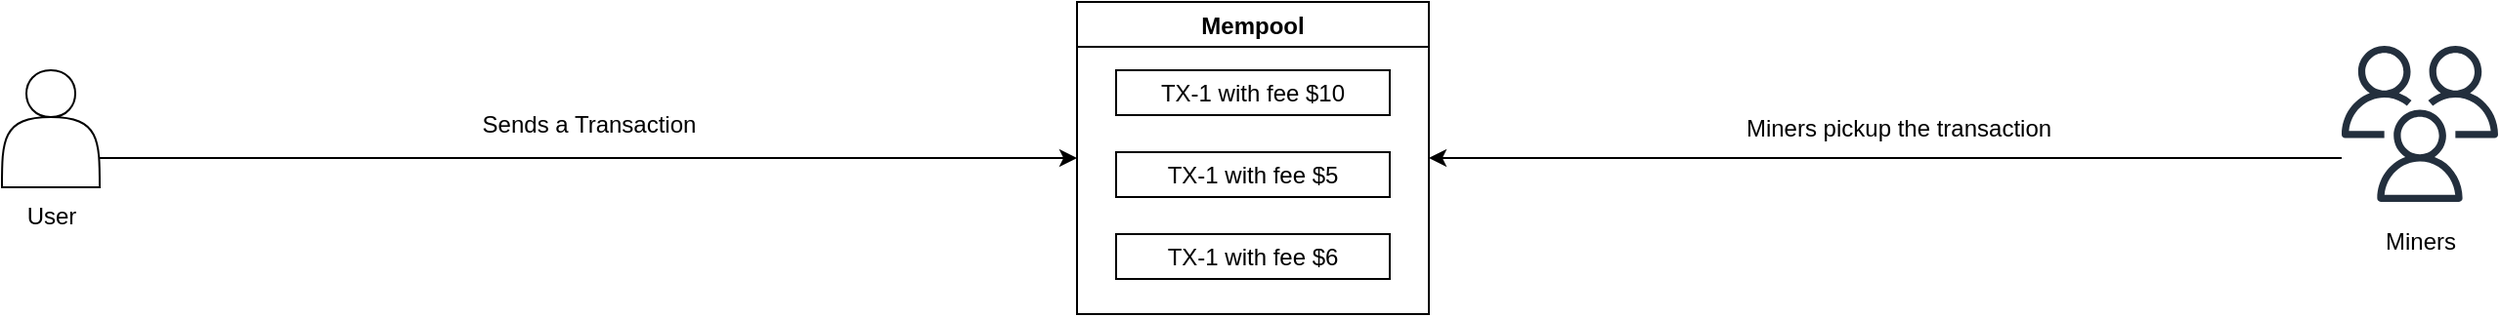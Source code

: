 <mxfile version="24.8.3">
  <diagram name="Page-1" id="dxkiSHsV7xtdjB2G3M4b">
    <mxGraphModel dx="1425" dy="638" grid="0" gridSize="10" guides="1" tooltips="1" connect="1" arrows="1" fold="1" page="0" pageScale="1" pageWidth="1600" pageHeight="900" math="0" shadow="0">
      <root>
        <mxCell id="0" />
        <mxCell id="1" parent="0" />
        <mxCell id="i2u4iDH9roFz-AUKWhfu-3" value="s" style="group" parent="1" vertex="1" connectable="0">
          <mxGeometry x="150" y="355" width="50" height="90" as="geometry" />
        </mxCell>
        <mxCell id="i2u4iDH9roFz-AUKWhfu-1" value="" style="shape=actor;whiteSpace=wrap;html=1;" parent="i2u4iDH9roFz-AUKWhfu-3" vertex="1">
          <mxGeometry width="50" height="60" as="geometry" />
        </mxCell>
        <mxCell id="i2u4iDH9roFz-AUKWhfu-2" value="User" style="text;html=1;align=center;verticalAlign=middle;resizable=0;points=[];autosize=1;strokeColor=none;fillColor=none;" parent="i2u4iDH9roFz-AUKWhfu-3" vertex="1">
          <mxGeometry y="60" width="50" height="30" as="geometry" />
        </mxCell>
        <mxCell id="i2u4iDH9roFz-AUKWhfu-4" value="Mempool" style="swimlane;" parent="1" vertex="1">
          <mxGeometry x="700" y="320" width="180" height="160" as="geometry">
            <mxRectangle x="620" y="270" width="90" height="30" as="alternateBounds" />
          </mxGeometry>
        </mxCell>
        <mxCell id="0YJNMBO7ipWObZ9GiNqO-1" value="&lt;div align=&quot;justify&quot;&gt;TX-1 with fee $10&lt;/div&gt;" style="rounded=0;whiteSpace=wrap;html=1;" vertex="1" parent="i2u4iDH9roFz-AUKWhfu-4">
          <mxGeometry x="20" y="35" width="140" height="23" as="geometry" />
        </mxCell>
        <mxCell id="0YJNMBO7ipWObZ9GiNqO-4" value="&lt;div align=&quot;justify&quot;&gt;TX-1 with fee $5&lt;/div&gt;" style="rounded=0;whiteSpace=wrap;html=1;" vertex="1" parent="i2u4iDH9roFz-AUKWhfu-4">
          <mxGeometry x="20" y="77" width="140" height="23" as="geometry" />
        </mxCell>
        <mxCell id="0YJNMBO7ipWObZ9GiNqO-5" value="&lt;div align=&quot;justify&quot;&gt;TX-1 with fee $6&lt;/div&gt;" style="rounded=0;whiteSpace=wrap;html=1;" vertex="1" parent="i2u4iDH9roFz-AUKWhfu-4">
          <mxGeometry x="20" y="119" width="140" height="23" as="geometry" />
        </mxCell>
        <mxCell id="i2u4iDH9roFz-AUKWhfu-9" value="" style="group" parent="1" vertex="1" connectable="0">
          <mxGeometry x="1347" y="342.5" width="80" height="115" as="geometry" />
        </mxCell>
        <mxCell id="i2u4iDH9roFz-AUKWhfu-7" value="" style="sketch=0;outlineConnect=0;fontColor=#232F3E;gradientColor=none;fillColor=#232F3D;strokeColor=none;dashed=0;verticalLabelPosition=bottom;verticalAlign=top;align=center;html=1;fontSize=12;fontStyle=0;aspect=fixed;pointerEvents=1;shape=mxgraph.aws4.users;movable=1;resizable=1;rotatable=1;deletable=1;editable=1;locked=0;connectable=1;" parent="i2u4iDH9roFz-AUKWhfu-9" vertex="1">
          <mxGeometry width="80" height="80" as="geometry" />
        </mxCell>
        <mxCell id="i2u4iDH9roFz-AUKWhfu-8" value="&lt;div&gt;Miners&lt;/div&gt;" style="text;html=1;align=center;verticalAlign=middle;resizable=1;points=[];autosize=1;strokeColor=none;fillColor=none;movable=1;rotatable=1;deletable=1;editable=1;locked=0;connectable=1;" parent="i2u4iDH9roFz-AUKWhfu-9" vertex="1">
          <mxGeometry x="10" y="85" width="60" height="30" as="geometry" />
        </mxCell>
        <mxCell id="i2u4iDH9roFz-AUKWhfu-14" value="" style="group" parent="1" vertex="1" connectable="0">
          <mxGeometry x="380" y="368" width="140" height="30" as="geometry" />
        </mxCell>
        <mxCell id="i2u4iDH9roFz-AUKWhfu-10" style="edgeStyle=orthogonalEdgeStyle;rounded=0;orthogonalLoop=1;jettySize=auto;html=1;exitX=1;exitY=0.75;exitDx=0;exitDy=0;entryX=0;entryY=0.5;entryDx=0;entryDy=0;" parent="i2u4iDH9roFz-AUKWhfu-14" source="i2u4iDH9roFz-AUKWhfu-1" target="i2u4iDH9roFz-AUKWhfu-4" edge="1">
          <mxGeometry relative="1" as="geometry" />
        </mxCell>
        <mxCell id="i2u4iDH9roFz-AUKWhfu-13" value="Sends a Transaction" style="text;html=1;align=center;verticalAlign=middle;resizable=0;points=[];autosize=1;strokeColor=none;fillColor=none;" parent="i2u4iDH9roFz-AUKWhfu-14" vertex="1">
          <mxGeometry width="140" height="30" as="geometry" />
        </mxCell>
        <mxCell id="i2u4iDH9roFz-AUKWhfu-15" value="" style="group" parent="1" vertex="1" connectable="0">
          <mxGeometry x="1050" y="370" width="160" height="30" as="geometry" />
        </mxCell>
        <mxCell id="i2u4iDH9roFz-AUKWhfu-16" style="edgeStyle=orthogonalEdgeStyle;rounded=0;orthogonalLoop=1;jettySize=auto;html=1;exitX=1;exitY=0.75;exitDx=0;exitDy=0;entryX=0;entryY=0.5;entryDx=0;entryDy=0;" parent="i2u4iDH9roFz-AUKWhfu-15" edge="1">
          <mxGeometry relative="1" as="geometry" />
        </mxCell>
        <mxCell id="i2u4iDH9roFz-AUKWhfu-17" value="Miners pickup the transaction" style="text;html=1;align=center;verticalAlign=middle;resizable=0;points=[];autosize=1;strokeColor=none;fillColor=none;" parent="i2u4iDH9roFz-AUKWhfu-15" vertex="1">
          <mxGeometry x="-20" width="180" height="30" as="geometry" />
        </mxCell>
        <mxCell id="i2u4iDH9roFz-AUKWhfu-18" style="edgeStyle=orthogonalEdgeStyle;rounded=0;orthogonalLoop=1;jettySize=auto;html=1;entryX=1;entryY=0.5;entryDx=0;entryDy=0;" parent="1" source="i2u4iDH9roFz-AUKWhfu-7" target="i2u4iDH9roFz-AUKWhfu-4" edge="1">
          <mxGeometry relative="1" as="geometry">
            <Array as="points">
              <mxPoint x="1180" y="400" />
              <mxPoint x="1180" y="400" />
            </Array>
          </mxGeometry>
        </mxCell>
      </root>
    </mxGraphModel>
  </diagram>
</mxfile>
